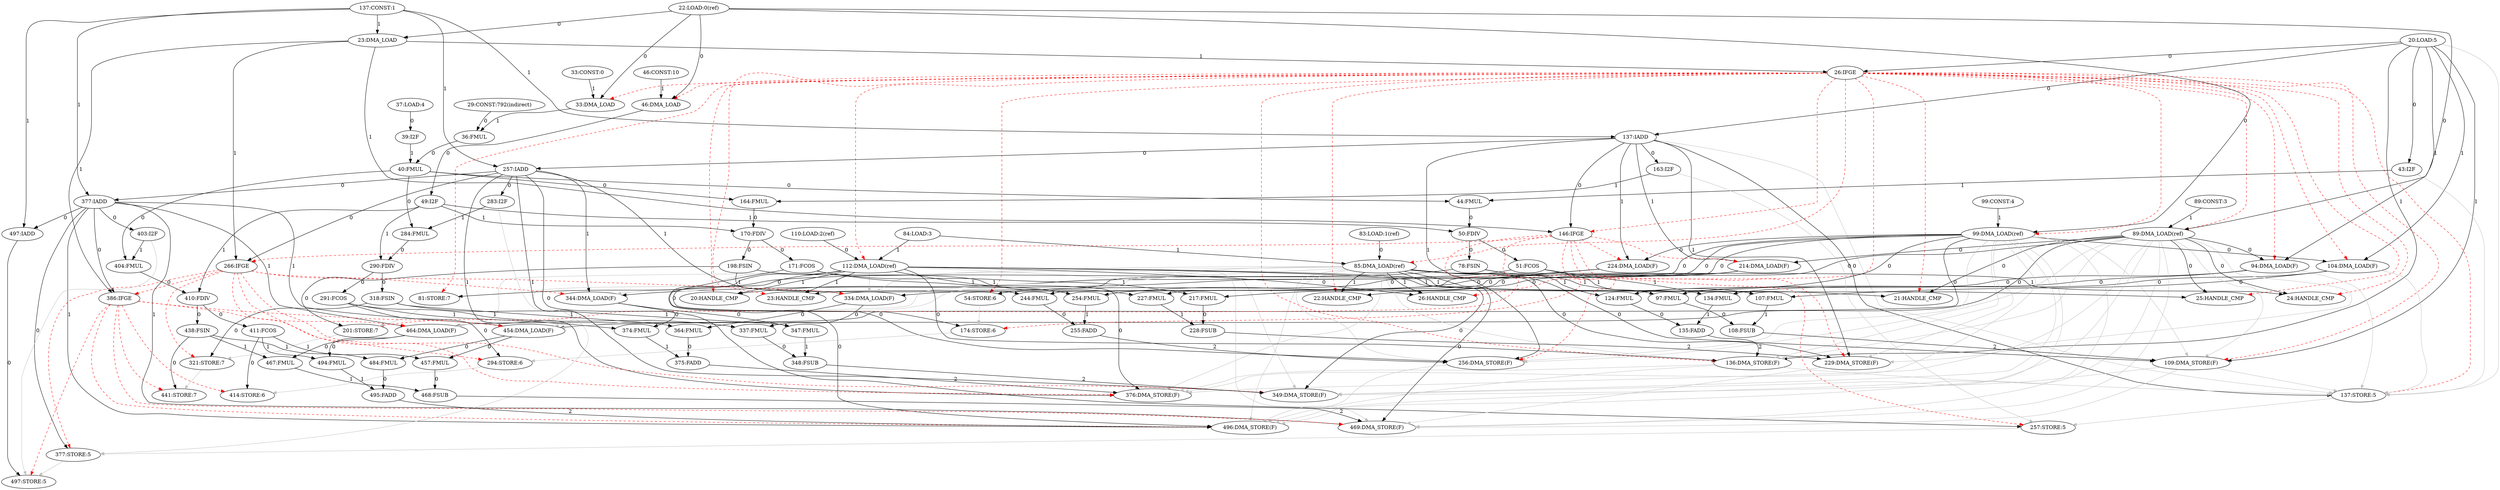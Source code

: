 digraph depgraph {
"137:IADD" -> "137:STORE:5"[label=0];
"20:LOAD:5" -> "137:STORE:5"[color=gray];
"26:IFGE" -> "137:STORE:5"[color=red,style=dashed];
"43:I2F" -> "137:STORE:5"[color=gray];
"94:DMA_LOAD(F)" -> "137:STORE:5"[color=gray];
"104:DMA_LOAD(F)" -> "137:STORE:5"[color=gray];
"109:DMA_STORE(F)" -> "137:STORE:5"[color=gray];
"136:DMA_STORE(F)" -> "137:STORE:5"[color=gray];
"137:IADD" -> "137:STORE:5"[color=gray];
"20:LOAD:5" -> "26:IFGE"[label=0];
"23:DMA_LOAD" -> "26:IFGE"[label=1];
"20:LOAD:5" -> "43:I2F"[label=0];
"89:DMA_LOAD(ref)" -> "94:DMA_LOAD(F)"[label=0];
"20:LOAD:5" -> "94:DMA_LOAD(F)"[label=1];
"26:IFGE" -> "94:DMA_LOAD(F)"[color=red,style=dashed];
"99:DMA_LOAD(ref)" -> "104:DMA_LOAD(F)"[label=0];
"20:LOAD:5" -> "104:DMA_LOAD(F)"[label=1];
"26:IFGE" -> "104:DMA_LOAD(F)"[color=red,style=dashed];
"85:DMA_LOAD(ref)" -> "109:DMA_STORE(F)"[label=0];
"20:LOAD:5" -> "109:DMA_STORE(F)"[label=1];
"108:FSUB" -> "109:DMA_STORE(F)"[label=2];
"26:IFGE" -> "109:DMA_STORE(F)"[color=red,style=dashed];
"89:DMA_LOAD(ref)" -> "109:DMA_STORE(F)"[color=gray];
"99:DMA_LOAD(ref)" -> "109:DMA_STORE(F)"[color=gray];
"112:DMA_LOAD(ref)" -> "136:DMA_STORE(F)"[label=0];
"20:LOAD:5" -> "136:DMA_STORE(F)"[label=1];
"135:FADD" -> "136:DMA_STORE(F)"[label=2];
"26:IFGE" -> "136:DMA_STORE(F)"[color=red,style=dashed];
"85:DMA_LOAD(ref)" -> "136:DMA_STORE(F)"[color=gray];
"89:DMA_LOAD(ref)" -> "136:DMA_STORE(F)"[color=gray];
"99:DMA_LOAD(ref)" -> "136:DMA_STORE(F)"[color=gray];
"20:LOAD:5" -> "137:IADD"[label=0];
"137:CONST:1" -> "137:IADD"[label=1];
"22:LOAD:0(ref)" -> "23:DMA_LOAD"[label=0];
"137:CONST:1" -> "23:DMA_LOAD"[label=1];
"22:LOAD:0(ref)" -> "33:DMA_LOAD"[label=0];
"33:CONST:0" -> "33:DMA_LOAD"[label=1];
"26:IFGE" -> "33:DMA_LOAD"[color=red,style=dashed];
"22:LOAD:0(ref)" -> "46:DMA_LOAD"[label=0];
"46:CONST:10" -> "46:DMA_LOAD"[label=1];
"26:IFGE" -> "46:DMA_LOAD"[color=red,style=dashed];
"22:LOAD:0(ref)" -> "89:DMA_LOAD(ref)"[label=0];
"89:CONST:3" -> "89:DMA_LOAD(ref)"[label=1];
"26:IFGE" -> "89:DMA_LOAD(ref)"[color=red,style=dashed];
"22:LOAD:0(ref)" -> "99:DMA_LOAD(ref)"[label=0];
"99:CONST:4" -> "99:DMA_LOAD(ref)"[label=1];
"26:IFGE" -> "99:DMA_LOAD(ref)"[color=red,style=dashed];
"137:IADD" -> "146:IFGE"[label=0];
"23:DMA_LOAD" -> "146:IFGE"[label=1];
"26:IFGE" -> "146:IFGE"[color=red,style=dashed];
"257:IADD" -> "266:IFGE"[label=0];
"23:DMA_LOAD" -> "266:IFGE"[label=1];
"146:IFGE" -> "266:IFGE"[color=red,style=dashed];
"377:IADD" -> "386:IFGE"[label=0];
"23:DMA_LOAD" -> "386:IFGE"[label=1];
"266:IFGE" -> "386:IFGE"[color=red,style=dashed];
"51:FCOS" -> "54:STORE:6"[label=0];
"26:IFGE" -> "54:STORE:6"[color=red,style=dashed];
"78:FSIN" -> "81:STORE:7"[label=0];
"26:IFGE" -> "81:STORE:7"[color=red,style=dashed];
"83:LOAD:1(ref)" -> "85:DMA_LOAD(ref)"[label=0];
"84:LOAD:3" -> "85:DMA_LOAD(ref)"[label=1];
"26:IFGE" -> "85:DMA_LOAD(ref)"[color=red,style=dashed];
"110:LOAD:2(ref)" -> "112:DMA_LOAD(ref)"[label=0];
"84:LOAD:3" -> "112:DMA_LOAD(ref)"[label=1];
"26:IFGE" -> "112:DMA_LOAD(ref)"[color=red,style=dashed];
"29:CONST:792(indirect)" -> "36:FMUL"[label=0];
"33:DMA_LOAD" -> "36:FMUL"[label=1];
"36:FMUL" -> "40:FMUL"[label=0];
"39:I2F" -> "40:FMUL"[label=1];
"37:LOAD:4" -> "39:I2F"[label=0];
"40:FMUL" -> "44:FMUL"[label=0];
"43:I2F" -> "44:FMUL"[label=1];
"40:FMUL" -> "164:FMUL"[label=0];
"163:I2F" -> "164:FMUL"[label=1];
"40:FMUL" -> "284:FMUL"[label=0];
"283:I2F" -> "284:FMUL"[label=1];
"40:FMUL" -> "404:FMUL"[label=0];
"403:I2F" -> "404:FMUL"[label=1];
"44:FMUL" -> "50:FDIV"[label=0];
"49:I2F" -> "50:FDIV"[label=1];
"46:DMA_LOAD" -> "49:I2F"[label=0];
"164:FMUL" -> "170:FDIV"[label=0];
"49:I2F" -> "170:FDIV"[label=1];
"284:FMUL" -> "290:FDIV"[label=0];
"49:I2F" -> "290:FDIV"[label=1];
"404:FMUL" -> "410:FDIV"[label=0];
"49:I2F" -> "410:FDIV"[label=1];
"50:FDIV" -> "51:FCOS"[label=0];
"50:FDIV" -> "78:FSIN"[label=0];
"94:DMA_LOAD(F)" -> "97:FMUL"[label=0];
"51:FCOS" -> "97:FMUL"[label=1];
"104:DMA_LOAD(F)" -> "134:FMUL"[label=0];
"51:FCOS" -> "134:FMUL"[label=1];
"171:FCOS" -> "174:STORE:6"[label=0];
"54:STORE:6" -> "174:STORE:6"[color=gray];
"146:IFGE" -> "174:STORE:6"[color=red,style=dashed];
"104:DMA_LOAD(F)" -> "107:FMUL"[label=0];
"78:FSIN" -> "107:FMUL"[label=1];
"94:DMA_LOAD(F)" -> "124:FMUL"[label=0];
"78:FSIN" -> "124:FMUL"[label=1];
"198:FSIN" -> "201:STORE:7"[label=0];
"81:STORE:7" -> "201:STORE:7"[color=gray];
"146:IFGE" -> "201:STORE:7"[color=red,style=dashed];
"112:DMA_LOAD(ref)" -> "256:DMA_STORE(F)"[label=0];
"137:IADD" -> "256:DMA_STORE(F)"[label=1];
"255:FADD" -> "256:DMA_STORE(F)"[label=2];
"85:DMA_LOAD(ref)" -> "256:DMA_STORE(F)"[color=gray];
"89:DMA_LOAD(ref)" -> "256:DMA_STORE(F)"[color=gray];
"99:DMA_LOAD(ref)" -> "256:DMA_STORE(F)"[color=gray];
"146:IFGE" -> "256:DMA_STORE(F)"[color=red,style=dashed];
"89:DMA_LOAD(ref)" -> "334:DMA_LOAD(F)"[label=0];
"257:IADD" -> "334:DMA_LOAD(F)"[label=1];
"85:DMA_LOAD(ref)" -> "334:DMA_LOAD(F)"[color=gray];
"112:DMA_LOAD(ref)" -> "334:DMA_LOAD(F)"[color=gray];
"266:IFGE" -> "334:DMA_LOAD(F)"[color=red,style=dashed];
"99:DMA_LOAD(ref)" -> "344:DMA_LOAD(F)"[label=0];
"257:IADD" -> "344:DMA_LOAD(F)"[label=1];
"85:DMA_LOAD(ref)" -> "344:DMA_LOAD(F)"[color=gray];
"112:DMA_LOAD(ref)" -> "344:DMA_LOAD(F)"[color=gray];
"266:IFGE" -> "344:DMA_LOAD(F)"[color=red,style=dashed];
"112:DMA_LOAD(ref)" -> "376:DMA_STORE(F)"[label=0];
"257:IADD" -> "376:DMA_STORE(F)"[label=1];
"375:FADD" -> "376:DMA_STORE(F)"[label=2];
"85:DMA_LOAD(ref)" -> "376:DMA_STORE(F)"[color=gray];
"89:DMA_LOAD(ref)" -> "376:DMA_STORE(F)"[color=gray];
"99:DMA_LOAD(ref)" -> "376:DMA_STORE(F)"[color=gray];
"136:DMA_STORE(F)" -> "376:DMA_STORE(F)"[color=gray];
"266:IFGE" -> "376:DMA_STORE(F)"[color=red,style=dashed];
"89:DMA_LOAD(ref)" -> "454:DMA_LOAD(F)"[label=0];
"377:IADD" -> "454:DMA_LOAD(F)"[label=1];
"85:DMA_LOAD(ref)" -> "454:DMA_LOAD(F)"[color=gray];
"112:DMA_LOAD(ref)" -> "454:DMA_LOAD(F)"[color=gray];
"386:IFGE" -> "454:DMA_LOAD(F)"[color=red,style=dashed];
"99:DMA_LOAD(ref)" -> "464:DMA_LOAD(F)"[label=0];
"377:IADD" -> "464:DMA_LOAD(F)"[label=1];
"85:DMA_LOAD(ref)" -> "464:DMA_LOAD(F)"[color=gray];
"112:DMA_LOAD(ref)" -> "464:DMA_LOAD(F)"[color=gray];
"386:IFGE" -> "464:DMA_LOAD(F)"[color=red,style=dashed];
"112:DMA_LOAD(ref)" -> "496:DMA_STORE(F)"[label=0];
"377:IADD" -> "496:DMA_STORE(F)"[label=1];
"495:FADD" -> "496:DMA_STORE(F)"[label=2];
"85:DMA_LOAD(ref)" -> "496:DMA_STORE(F)"[color=gray];
"89:DMA_LOAD(ref)" -> "496:DMA_STORE(F)"[color=gray];
"99:DMA_LOAD(ref)" -> "496:DMA_STORE(F)"[color=gray];
"136:DMA_STORE(F)" -> "496:DMA_STORE(F)"[color=gray];
"256:DMA_STORE(F)" -> "496:DMA_STORE(F)"[color=gray];
"386:IFGE" -> "496:DMA_STORE(F)"[color=red,style=dashed];
"85:DMA_LOAD(ref)" -> "229:DMA_STORE(F)"[label=0];
"137:IADD" -> "229:DMA_STORE(F)"[label=1];
"228:FSUB" -> "229:DMA_STORE(F)"[label=2];
"89:DMA_LOAD(ref)" -> "229:DMA_STORE(F)"[color=gray];
"99:DMA_LOAD(ref)" -> "229:DMA_STORE(F)"[color=gray];
"146:IFGE" -> "229:DMA_STORE(F)"[color=red,style=dashed];
"85:DMA_LOAD(ref)" -> "349:DMA_STORE(F)"[label=0];
"257:IADD" -> "349:DMA_STORE(F)"[label=1];
"348:FSUB" -> "349:DMA_STORE(F)"[label=2];
"89:DMA_LOAD(ref)" -> "349:DMA_STORE(F)"[color=gray];
"99:DMA_LOAD(ref)" -> "349:DMA_STORE(F)"[color=gray];
"109:DMA_STORE(F)" -> "349:DMA_STORE(F)"[color=gray];
"112:DMA_LOAD(ref)" -> "349:DMA_STORE(F)"[color=gray];
"266:IFGE" -> "349:DMA_STORE(F)"[color=red,style=dashed];
"85:DMA_LOAD(ref)" -> "469:DMA_STORE(F)"[label=0];
"377:IADD" -> "469:DMA_STORE(F)"[label=1];
"468:FSUB" -> "469:DMA_STORE(F)"[label=2];
"89:DMA_LOAD(ref)" -> "469:DMA_STORE(F)"[color=gray];
"99:DMA_LOAD(ref)" -> "469:DMA_STORE(F)"[color=gray];
"109:DMA_STORE(F)" -> "469:DMA_STORE(F)"[color=gray];
"112:DMA_LOAD(ref)" -> "469:DMA_STORE(F)"[color=gray];
"229:DMA_STORE(F)" -> "469:DMA_STORE(F)"[color=gray];
"386:IFGE" -> "469:DMA_STORE(F)"[color=red,style=dashed];
"89:DMA_LOAD(ref)" -> "214:DMA_LOAD(F)"[label=0];
"137:IADD" -> "214:DMA_LOAD(F)"[label=1];
"146:IFGE" -> "214:DMA_LOAD(F)"[color=red,style=dashed];
"97:FMUL" -> "108:FSUB"[label=0];
"107:FMUL" -> "108:FSUB"[label=1];
"99:DMA_LOAD(ref)" -> "224:DMA_LOAD(F)"[label=0];
"137:IADD" -> "224:DMA_LOAD(F)"[label=1];
"146:IFGE" -> "224:DMA_LOAD(F)"[color=red,style=dashed];
"124:FMUL" -> "135:FADD"[label=0];
"134:FMUL" -> "135:FADD"[label=1];
"137:IADD" -> "257:IADD"[label=0];
"137:CONST:1" -> "257:IADD"[label=1];
"137:IADD" -> "163:I2F"[label=0];
"257:IADD" -> "377:IADD"[label=0];
"137:CONST:1" -> "377:IADD"[label=1];
"377:IADD" -> "497:IADD"[label=0];
"137:CONST:1" -> "497:IADD"[label=1];
"257:IADD" -> "257:STORE:5"[label=0];
"137:STORE:5" -> "257:STORE:5"[color=gray];
"146:IFGE" -> "257:STORE:5"[color=red,style=dashed];
"163:I2F" -> "257:STORE:5"[color=gray];
"170:FDIV" -> "171:FCOS"[label=0];
"170:FDIV" -> "198:FSIN"[label=0];
"214:DMA_LOAD(F)" -> "217:FMUL"[label=0];
"171:FCOS" -> "217:FMUL"[label=1];
"224:DMA_LOAD(F)" -> "254:FMUL"[label=0];
"171:FCOS" -> "254:FMUL"[label=1];
"291:FCOS" -> "294:STORE:6"[label=0];
"174:STORE:6" -> "294:STORE:6"[color=gray];
"266:IFGE" -> "294:STORE:6"[color=red,style=dashed];
"224:DMA_LOAD(F)" -> "227:FMUL"[label=0];
"198:FSIN" -> "227:FMUL"[label=1];
"214:DMA_LOAD(F)" -> "244:FMUL"[label=0];
"198:FSIN" -> "244:FMUL"[label=1];
"318:FSIN" -> "321:STORE:7"[label=0];
"201:STORE:7" -> "321:STORE:7"[color=gray];
"266:IFGE" -> "321:STORE:7"[color=red,style=dashed];
"217:FMUL" -> "228:FSUB"[label=0];
"227:FMUL" -> "228:FSUB"[label=1];
"244:FMUL" -> "255:FADD"[label=0];
"254:FMUL" -> "255:FADD"[label=1];
"257:IADD" -> "283:I2F"[label=0];
"377:IADD" -> "377:STORE:5"[label=0];
"257:STORE:5" -> "377:STORE:5"[color=gray];
"266:IFGE" -> "377:STORE:5"[color=red,style=dashed];
"283:I2F" -> "377:STORE:5"[color=gray];
"290:FDIV" -> "291:FCOS"[label=0];
"290:FDIV" -> "318:FSIN"[label=0];
"334:DMA_LOAD(F)" -> "337:FMUL"[label=0];
"291:FCOS" -> "337:FMUL"[label=1];
"344:DMA_LOAD(F)" -> "374:FMUL"[label=0];
"291:FCOS" -> "374:FMUL"[label=1];
"411:FCOS" -> "414:STORE:6"[label=0];
"294:STORE:6" -> "414:STORE:6"[color=gray];
"386:IFGE" -> "414:STORE:6"[color=red,style=dashed];
"344:DMA_LOAD(F)" -> "347:FMUL"[label=0];
"318:FSIN" -> "347:FMUL"[label=1];
"334:DMA_LOAD(F)" -> "364:FMUL"[label=0];
"318:FSIN" -> "364:FMUL"[label=1];
"438:FSIN" -> "441:STORE:7"[label=0];
"321:STORE:7" -> "441:STORE:7"[color=gray];
"386:IFGE" -> "441:STORE:7"[color=red,style=dashed];
"337:FMUL" -> "348:FSUB"[label=0];
"347:FMUL" -> "348:FSUB"[label=1];
"364:FMUL" -> "375:FADD"[label=0];
"374:FMUL" -> "375:FADD"[label=1];
"377:IADD" -> "403:I2F"[label=0];
"497:IADD" -> "497:STORE:5"[label=0];
"377:STORE:5" -> "497:STORE:5"[color=gray];
"386:IFGE" -> "497:STORE:5"[color=red,style=dashed];
"403:I2F" -> "497:STORE:5"[color=gray];
"410:FDIV" -> "411:FCOS"[label=0];
"410:FDIV" -> "438:FSIN"[label=0];
"454:DMA_LOAD(F)" -> "457:FMUL"[label=0];
"411:FCOS" -> "457:FMUL"[label=1];
"464:DMA_LOAD(F)" -> "494:FMUL"[label=0];
"411:FCOS" -> "494:FMUL"[label=1];
"464:DMA_LOAD(F)" -> "467:FMUL"[label=0];
"438:FSIN" -> "467:FMUL"[label=1];
"454:DMA_LOAD(F)" -> "484:FMUL"[label=0];
"438:FSIN" -> "484:FMUL"[label=1];
"457:FMUL" -> "468:FSUB"[label=0];
"467:FMUL" -> "468:FSUB"[label=1];
"484:FMUL" -> "495:FADD"[label=0];
"494:FMUL" -> "495:FADD"[label=1];
"99:DMA_LOAD(ref)" -> "20:HANDLE_CMP"[label=0];
"112:DMA_LOAD(ref)" -> "20:HANDLE_CMP"[label=1];
"26:IFGE" -> "20:HANDLE_CMP"[color=red,style=dashed];
"89:DMA_LOAD(ref)" -> "21:HANDLE_CMP"[label=0];
"112:DMA_LOAD(ref)" -> "21:HANDLE_CMP"[label=1];
"26:IFGE" -> "21:HANDLE_CMP"[color=red,style=dashed];
"99:DMA_LOAD(ref)" -> "22:HANDLE_CMP"[label=0];
"85:DMA_LOAD(ref)" -> "22:HANDLE_CMP"[label=1];
"26:IFGE" -> "22:HANDLE_CMP"[color=red,style=dashed];
"99:DMA_LOAD(ref)" -> "23:HANDLE_CMP"[label=0];
"112:DMA_LOAD(ref)" -> "23:HANDLE_CMP"[label=1];
"26:IFGE" -> "23:HANDLE_CMP"[color=red,style=dashed];
"89:DMA_LOAD(ref)" -> "24:HANDLE_CMP"[label=0];
"85:DMA_LOAD(ref)" -> "24:HANDLE_CMP"[label=1];
"26:IFGE" -> "24:HANDLE_CMP"[color=red,style=dashed];
"89:DMA_LOAD(ref)" -> "25:HANDLE_CMP"[label=0];
"112:DMA_LOAD(ref)" -> "25:HANDLE_CMP"[label=1];
"26:IFGE" -> "25:HANDLE_CMP"[color=red,style=dashed];
"112:DMA_LOAD(ref)" -> "26:HANDLE_CMP"[label=0];
"85:DMA_LOAD(ref)" -> "26:HANDLE_CMP"[label=1];
"26:IFGE" -> "26:HANDLE_CMP"[color=red,style=dashed];
}